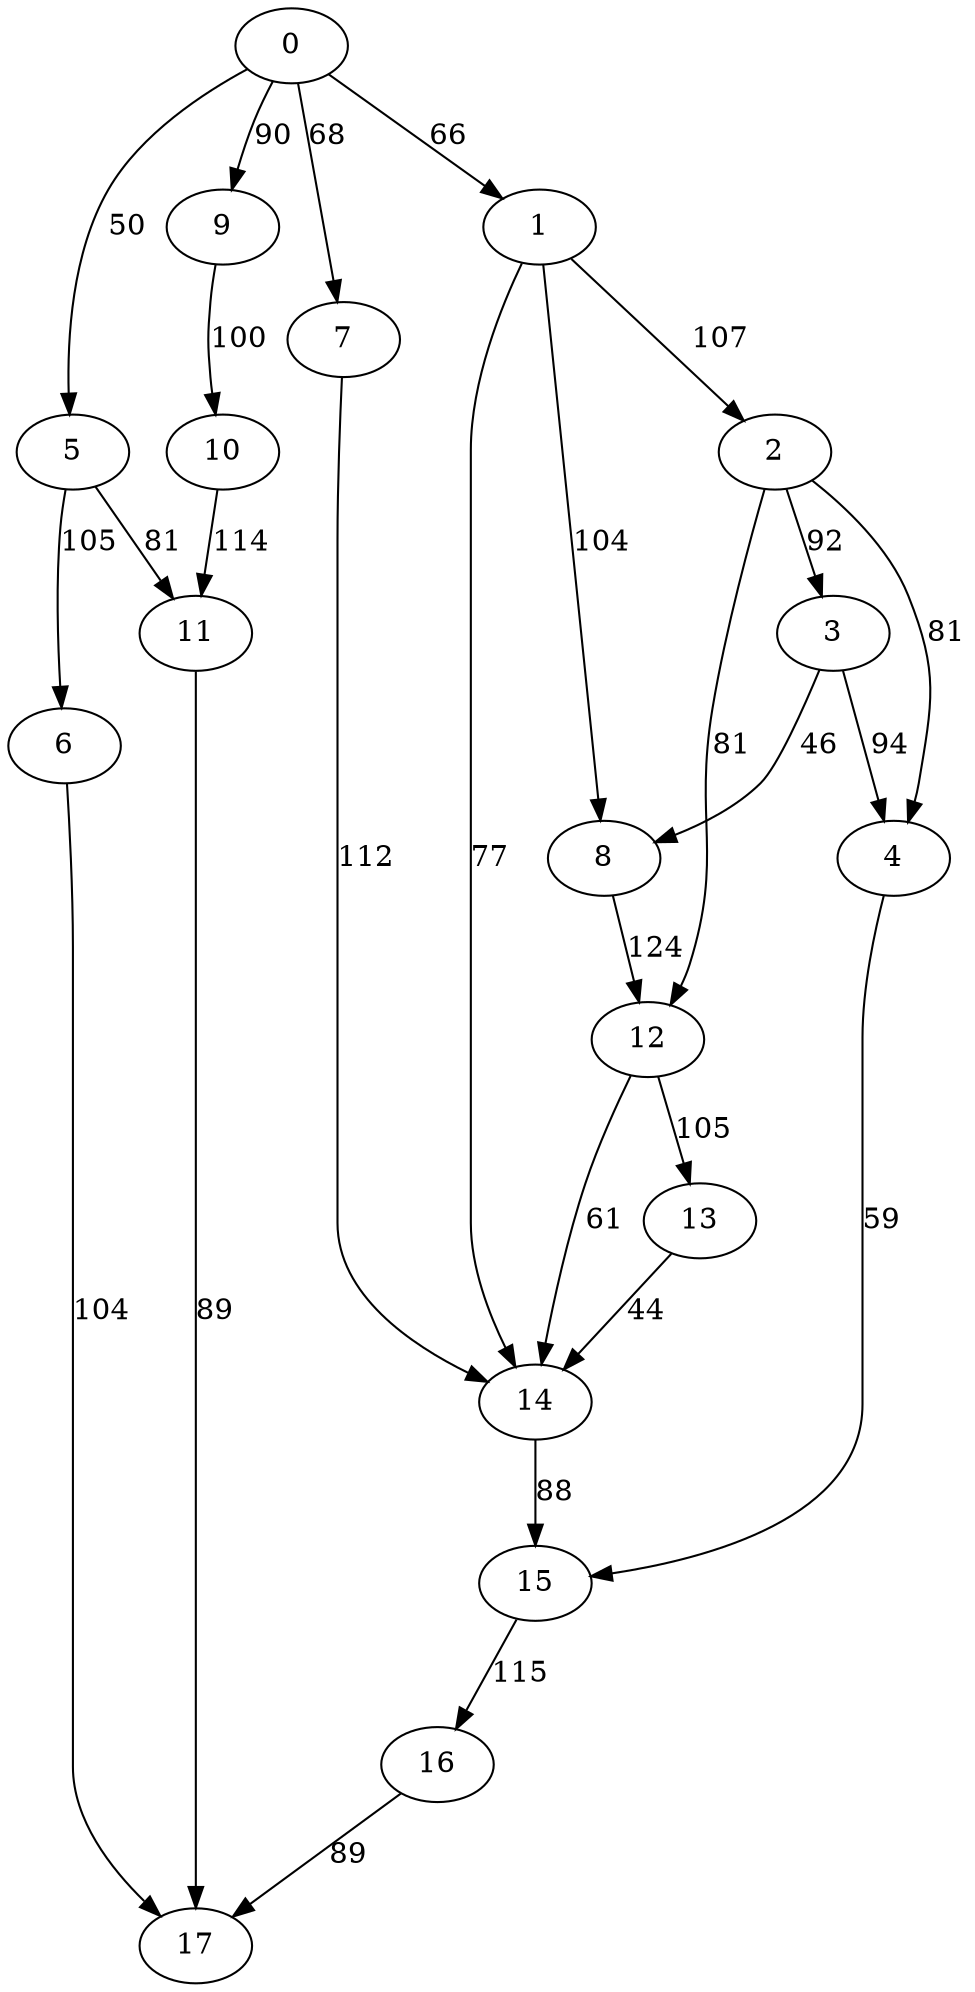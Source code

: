 digraph t20p3r7_13 {
0 -> 1 [ label = 66 ];
0 -> 5 [ label = 50 ];
0 -> 7 [ label = 68 ];
0 -> 9 [ label = 90 ];
1 -> 2 [ label = 107 ];
1 -> 8 [ label = 104 ];
1 -> 14 [ label = 77 ];
2 -> 3 [ label = 92 ];
2 -> 4 [ label = 81 ];
2 -> 12 [ label = 81 ];
3 -> 4 [ label = 94 ];
3 -> 8 [ label = 46 ];
4 -> 15 [ label = 59 ];
5 -> 6 [ label = 105 ];
5 -> 11 [ label = 81 ];
6 -> 17 [ label = 104 ];
7 -> 14 [ label = 112 ];
8 -> 12 [ label = 124 ];
9 -> 10 [ label = 100 ];
10 -> 11 [ label = 114 ];
11 -> 17 [ label = 89 ];
12 -> 13 [ label = 105 ];
12 -> 14 [ label = 61 ];
13 -> 14 [ label = 44 ];
14 -> 15 [ label = 88 ];
15 -> 16 [ label = 115 ];
16 -> 17 [ label = 89 ];
 }


